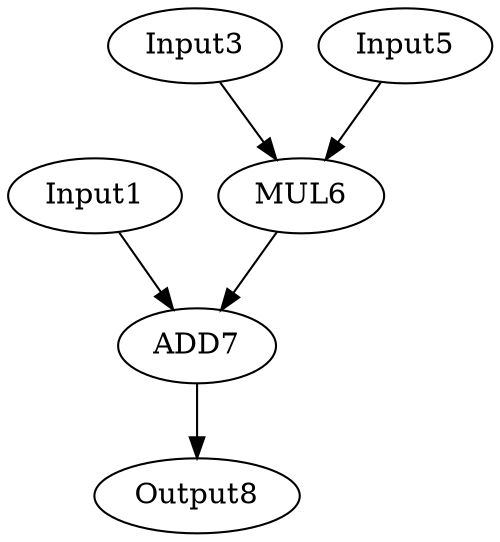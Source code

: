 Digraph G {
Input1[opcode=input, ref_name="A", size=400, offset="0, 0", pattern="0, 10, 4, 10, 4, 10"];
Input3[opcode=input, ref_name="B", size=400, offset="0, 0", pattern="4, 10, -36, 10, 4, 10"];
Input5[opcode=input, ref_name="C", size=400, offset="0, 0", pattern="40, 10, -356, 10, -396, 10"];
MUL6[opcode=mul];
ADD7[opcode=add];
Output8[opcode=output, ref_name="A", size=400, offset="0, 0", pattern="0, 10, 4, 10, 4, 10"];
Input1->ADD7[operand=1];
Input3->MUL6[operand=1];
Input5->MUL6[operand=0];
MUL6->ADD7[operand=0];
ADD7->Output8[operand=0];
}

